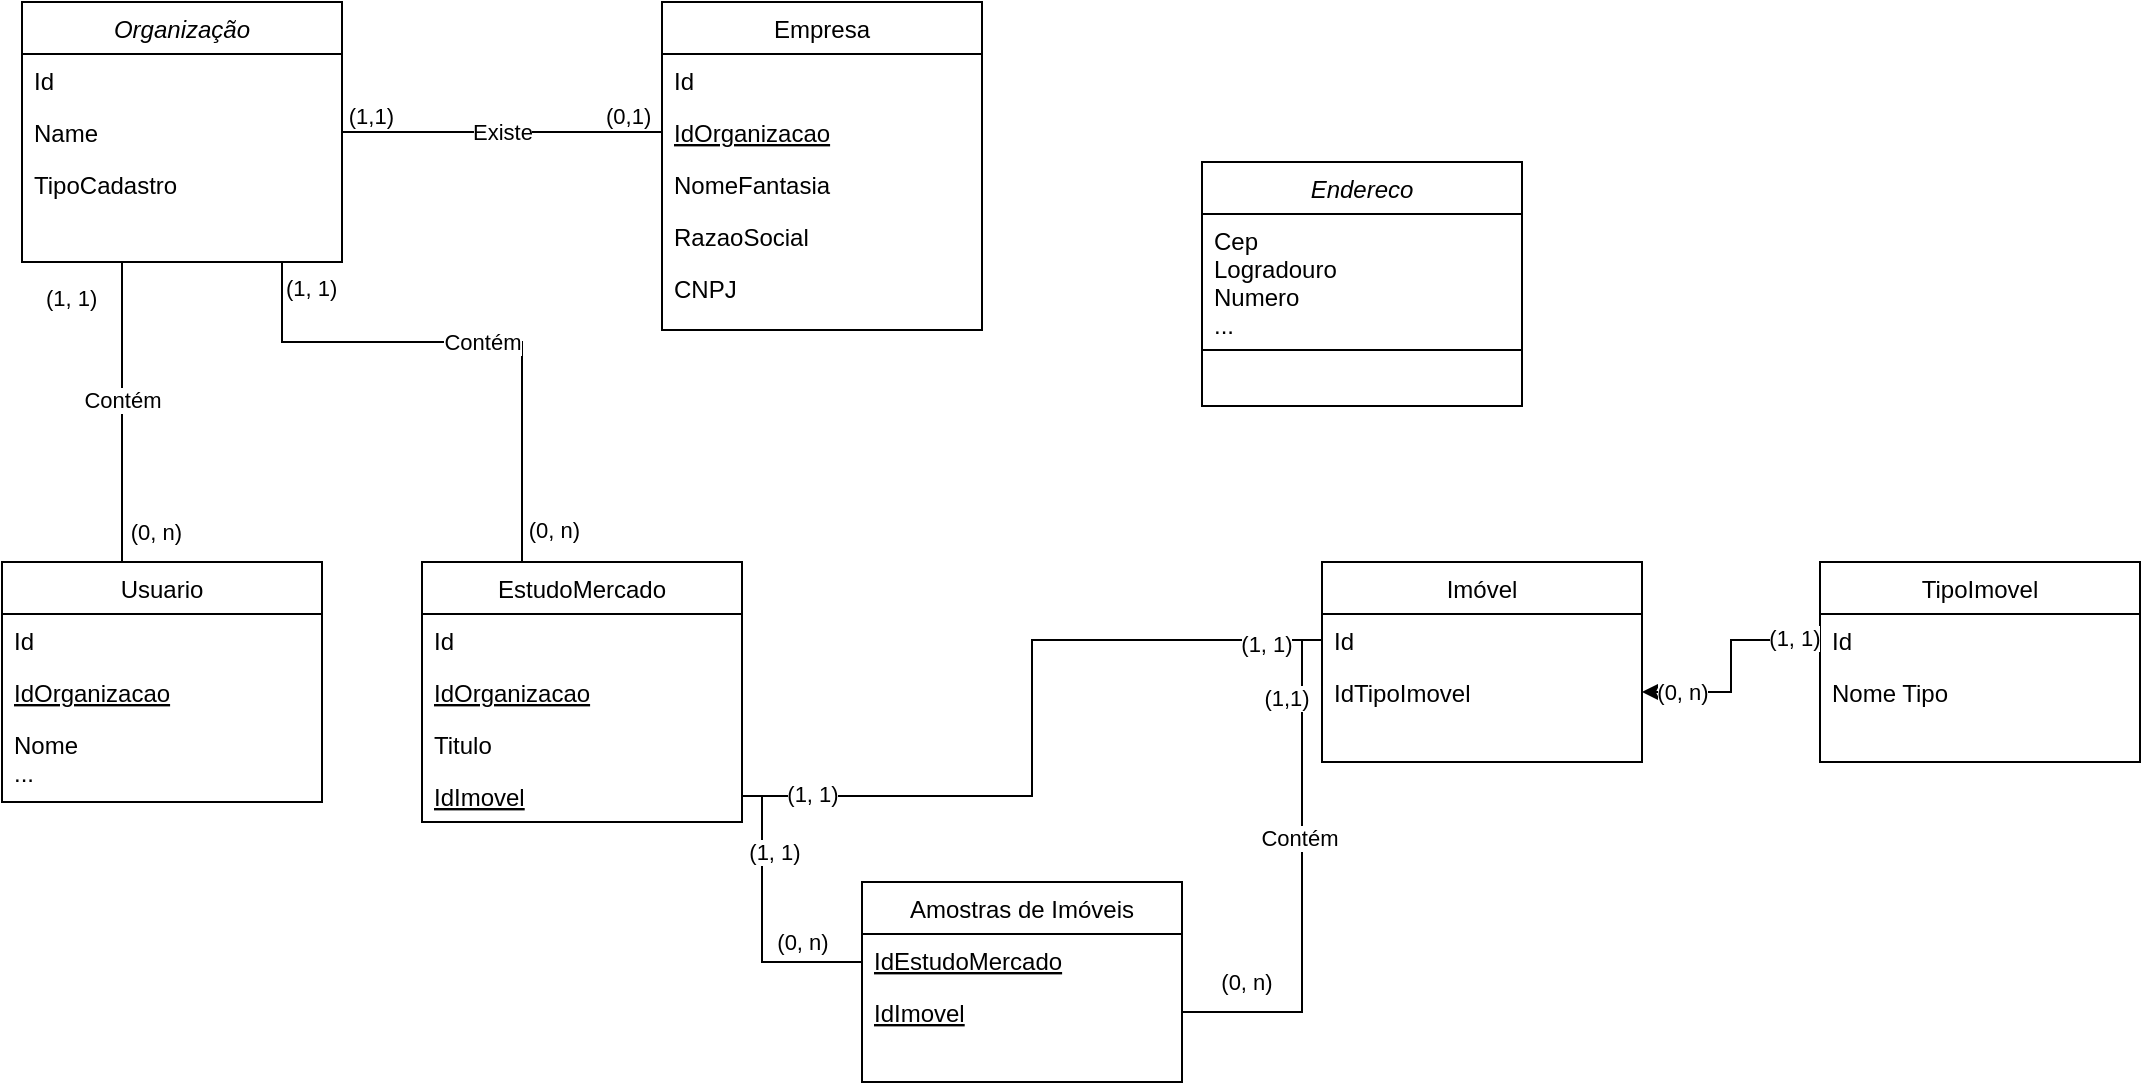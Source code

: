 <mxfile version="22.0.8" type="github">
  <diagram id="C5RBs43oDa-KdzZeNtuy" name="Page-1">
    <mxGraphModel dx="928" dy="551" grid="1" gridSize="10" guides="1" tooltips="1" connect="1" arrows="1" fold="1" page="1" pageScale="1" pageWidth="827" pageHeight="1169" math="0" shadow="0">
      <root>
        <mxCell id="WIyWlLk6GJQsqaUBKTNV-0" />
        <mxCell id="WIyWlLk6GJQsqaUBKTNV-1" parent="WIyWlLk6GJQsqaUBKTNV-0" />
        <mxCell id="zkfFHV4jXpPFQw0GAbJ--0" value="Organização" style="swimlane;fontStyle=2;align=center;verticalAlign=top;childLayout=stackLayout;horizontal=1;startSize=26;horizontalStack=0;resizeParent=1;resizeLast=0;collapsible=1;marginBottom=0;rounded=0;shadow=0;strokeWidth=1;" parent="WIyWlLk6GJQsqaUBKTNV-1" vertex="1">
          <mxGeometry x="30" y="20" width="160" height="130" as="geometry">
            <mxRectangle x="230" y="140" width="160" height="26" as="alternateBounds" />
          </mxGeometry>
        </mxCell>
        <mxCell id="JO2BnOn7a1vkgK19-Vx1-28" value="Id" style="text;align=left;verticalAlign=top;spacingLeft=4;spacingRight=4;overflow=hidden;rotatable=0;points=[[0,0.5],[1,0.5]];portConstraint=eastwest;" vertex="1" parent="zkfFHV4jXpPFQw0GAbJ--0">
          <mxGeometry y="26" width="160" height="26" as="geometry" />
        </mxCell>
        <mxCell id="zkfFHV4jXpPFQw0GAbJ--1" value="Name" style="text;align=left;verticalAlign=top;spacingLeft=4;spacingRight=4;overflow=hidden;rotatable=0;points=[[0,0.5],[1,0.5]];portConstraint=eastwest;" parent="zkfFHV4jXpPFQw0GAbJ--0" vertex="1">
          <mxGeometry y="52" width="160" height="26" as="geometry" />
        </mxCell>
        <mxCell id="zkfFHV4jXpPFQw0GAbJ--3" value="TipoCadastro" style="text;align=left;verticalAlign=top;spacingLeft=4;spacingRight=4;overflow=hidden;rotatable=0;points=[[0,0.5],[1,0.5]];portConstraint=eastwest;rounded=0;shadow=0;html=0;" parent="zkfFHV4jXpPFQw0GAbJ--0" vertex="1">
          <mxGeometry y="78" width="160" height="26" as="geometry" />
        </mxCell>
        <mxCell id="zkfFHV4jXpPFQw0GAbJ--6" value="EstudoMercado" style="swimlane;fontStyle=0;align=center;verticalAlign=top;childLayout=stackLayout;horizontal=1;startSize=26;horizontalStack=0;resizeParent=1;resizeLast=0;collapsible=1;marginBottom=0;rounded=0;shadow=0;strokeWidth=1;" parent="WIyWlLk6GJQsqaUBKTNV-1" vertex="1">
          <mxGeometry x="230" y="300" width="160" height="130" as="geometry">
            <mxRectangle x="130" y="380" width="160" height="26" as="alternateBounds" />
          </mxGeometry>
        </mxCell>
        <mxCell id="zkfFHV4jXpPFQw0GAbJ--7" value="Id" style="text;align=left;verticalAlign=top;spacingLeft=4;spacingRight=4;overflow=hidden;rotatable=0;points=[[0,0.5],[1,0.5]];portConstraint=eastwest;" parent="zkfFHV4jXpPFQw0GAbJ--6" vertex="1">
          <mxGeometry y="26" width="160" height="26" as="geometry" />
        </mxCell>
        <mxCell id="zkfFHV4jXpPFQw0GAbJ--8" value="IdOrganizacao" style="text;align=left;verticalAlign=top;spacingLeft=4;spacingRight=4;overflow=hidden;rotatable=0;points=[[0,0.5],[1,0.5]];portConstraint=eastwest;rounded=0;shadow=0;html=0;fontStyle=4" parent="zkfFHV4jXpPFQw0GAbJ--6" vertex="1">
          <mxGeometry y="52" width="160" height="26" as="geometry" />
        </mxCell>
        <mxCell id="JO2BnOn7a1vkgK19-Vx1-34" value="Titulo" style="text;align=left;verticalAlign=top;spacingLeft=4;spacingRight=4;overflow=hidden;rotatable=0;points=[[0,0.5],[1,0.5]];portConstraint=eastwest;rounded=0;shadow=0;html=0;fontStyle=0" vertex="1" parent="zkfFHV4jXpPFQw0GAbJ--6">
          <mxGeometry y="78" width="160" height="26" as="geometry" />
        </mxCell>
        <mxCell id="JO2BnOn7a1vkgK19-Vx1-59" value="IdImovel" style="text;align=left;verticalAlign=top;spacingLeft=4;spacingRight=4;overflow=hidden;rotatable=0;points=[[0,0.5],[1,0.5]];portConstraint=eastwest;rounded=0;shadow=0;html=0;fontStyle=4" vertex="1" parent="zkfFHV4jXpPFQw0GAbJ--6">
          <mxGeometry y="104" width="160" height="26" as="geometry" />
        </mxCell>
        <mxCell id="zkfFHV4jXpPFQw0GAbJ--13" value="Usuario" style="swimlane;fontStyle=0;align=center;verticalAlign=top;childLayout=stackLayout;horizontal=1;startSize=26;horizontalStack=0;resizeParent=1;resizeLast=0;collapsible=1;marginBottom=0;rounded=0;shadow=0;strokeWidth=1;" parent="WIyWlLk6GJQsqaUBKTNV-1" vertex="1">
          <mxGeometry x="20" y="300" width="160" height="120" as="geometry">
            <mxRectangle x="20" y="250" width="170" height="26" as="alternateBounds" />
          </mxGeometry>
        </mxCell>
        <mxCell id="zkfFHV4jXpPFQw0GAbJ--14" value="Id" style="text;align=left;verticalAlign=top;spacingLeft=4;spacingRight=4;overflow=hidden;rotatable=0;points=[[0,0.5],[1,0.5]];portConstraint=eastwest;fontStyle=0" parent="zkfFHV4jXpPFQw0GAbJ--13" vertex="1">
          <mxGeometry y="26" width="160" height="26" as="geometry" />
        </mxCell>
        <mxCell id="JO2BnOn7a1vkgK19-Vx1-19" value="IdOrganizacao" style="text;align=left;verticalAlign=top;spacingLeft=4;spacingRight=4;overflow=hidden;rotatable=0;points=[[0,0.5],[1,0.5]];portConstraint=eastwest;fontStyle=4" vertex="1" parent="zkfFHV4jXpPFQw0GAbJ--13">
          <mxGeometry y="52" width="160" height="26" as="geometry" />
        </mxCell>
        <mxCell id="JO2BnOn7a1vkgK19-Vx1-22" value="Nome&#xa;..." style="text;align=left;verticalAlign=top;spacingLeft=4;spacingRight=4;overflow=hidden;rotatable=0;points=[[0,0.5],[1,0.5]];portConstraint=eastwest;fontStyle=0" vertex="1" parent="zkfFHV4jXpPFQw0GAbJ--13">
          <mxGeometry y="78" width="160" height="42" as="geometry" />
        </mxCell>
        <mxCell id="zkfFHV4jXpPFQw0GAbJ--17" value="Empresa" style="swimlane;fontStyle=0;align=center;verticalAlign=top;childLayout=stackLayout;horizontal=1;startSize=26;horizontalStack=0;resizeParent=1;resizeLast=0;collapsible=1;marginBottom=0;rounded=0;shadow=0;strokeWidth=1;" parent="WIyWlLk6GJQsqaUBKTNV-1" vertex="1">
          <mxGeometry x="350" y="20" width="160" height="164" as="geometry">
            <mxRectangle x="550" y="140" width="160" height="26" as="alternateBounds" />
          </mxGeometry>
        </mxCell>
        <mxCell id="JO2BnOn7a1vkgK19-Vx1-27" value="Id" style="text;align=left;verticalAlign=top;spacingLeft=4;spacingRight=4;overflow=hidden;rotatable=0;points=[[0,0.5],[1,0.5]];portConstraint=eastwest;rounded=0;shadow=0;html=0;" vertex="1" parent="zkfFHV4jXpPFQw0GAbJ--17">
          <mxGeometry y="26" width="160" height="26" as="geometry" />
        </mxCell>
        <mxCell id="zkfFHV4jXpPFQw0GAbJ--18" value="IdOrganizacao" style="text;align=left;verticalAlign=top;spacingLeft=4;spacingRight=4;overflow=hidden;rotatable=0;points=[[0,0.5],[1,0.5]];portConstraint=eastwest;fontStyle=4" parent="zkfFHV4jXpPFQw0GAbJ--17" vertex="1">
          <mxGeometry y="52" width="160" height="26" as="geometry" />
        </mxCell>
        <mxCell id="JO2BnOn7a1vkgK19-Vx1-24" value="NomeFantasia" style="text;align=left;verticalAlign=top;spacingLeft=4;spacingRight=4;overflow=hidden;rotatable=0;points=[[0,0.5],[1,0.5]];portConstraint=eastwest;" vertex="1" parent="zkfFHV4jXpPFQw0GAbJ--17">
          <mxGeometry y="78" width="160" height="26" as="geometry" />
        </mxCell>
        <mxCell id="zkfFHV4jXpPFQw0GAbJ--21" value="RazaoSocial" style="text;align=left;verticalAlign=top;spacingLeft=4;spacingRight=4;overflow=hidden;rotatable=0;points=[[0,0.5],[1,0.5]];portConstraint=eastwest;rounded=0;shadow=0;html=0;" parent="zkfFHV4jXpPFQw0GAbJ--17" vertex="1">
          <mxGeometry y="104" width="160" height="26" as="geometry" />
        </mxCell>
        <mxCell id="zkfFHV4jXpPFQw0GAbJ--22" value="CNPJ" style="text;align=left;verticalAlign=top;spacingLeft=4;spacingRight=4;overflow=hidden;rotatable=0;points=[[0,0.5],[1,0.5]];portConstraint=eastwest;rounded=0;shadow=0;html=0;" parent="zkfFHV4jXpPFQw0GAbJ--17" vertex="1">
          <mxGeometry y="130" width="160" height="26" as="geometry" />
        </mxCell>
        <mxCell id="JO2BnOn7a1vkgK19-Vx1-13" value="Endereco" style="swimlane;fontStyle=2;align=center;verticalAlign=top;childLayout=stackLayout;horizontal=1;startSize=26;horizontalStack=0;resizeParent=1;resizeLast=0;collapsible=1;marginBottom=0;rounded=0;shadow=0;strokeWidth=1;" vertex="1" parent="WIyWlLk6GJQsqaUBKTNV-1">
          <mxGeometry x="620" y="100" width="160" height="122" as="geometry">
            <mxRectangle x="230" y="140" width="160" height="26" as="alternateBounds" />
          </mxGeometry>
        </mxCell>
        <mxCell id="JO2BnOn7a1vkgK19-Vx1-14" value="Cep&#xa;Logradouro&#xa;Numero&#xa;...&#xa;" style="text;align=left;verticalAlign=top;spacingLeft=4;spacingRight=4;overflow=hidden;rotatable=0;points=[[0,0.5],[1,0.5]];portConstraint=eastwest;" vertex="1" parent="JO2BnOn7a1vkgK19-Vx1-13">
          <mxGeometry y="26" width="160" height="64" as="geometry" />
        </mxCell>
        <mxCell id="JO2BnOn7a1vkgK19-Vx1-17" value="" style="line;html=1;strokeWidth=1;align=left;verticalAlign=middle;spacingTop=-1;spacingLeft=3;spacingRight=3;rotatable=0;labelPosition=right;points=[];portConstraint=eastwest;" vertex="1" parent="JO2BnOn7a1vkgK19-Vx1-13">
          <mxGeometry y="90" width="160" height="8" as="geometry" />
        </mxCell>
        <mxCell id="JO2BnOn7a1vkgK19-Vx1-30" value="Existe" style="endArrow=none;html=1;endSize=12;startArrow=none;startSize=14;startFill=0;edgeStyle=orthogonalEdgeStyle;rounded=0;endFill=0;exitX=0;exitY=0.5;exitDx=0;exitDy=0;entryX=1;entryY=0.5;entryDx=0;entryDy=0;" edge="1" parent="WIyWlLk6GJQsqaUBKTNV-1" source="zkfFHV4jXpPFQw0GAbJ--18" target="zkfFHV4jXpPFQw0GAbJ--1">
          <mxGeometry x="-0.002" relative="1" as="geometry">
            <mxPoint x="340" y="85" as="sourcePoint" />
            <mxPoint x="200" y="85" as="targetPoint" />
            <Array as="points" />
            <mxPoint as="offset" />
          </mxGeometry>
        </mxCell>
        <mxCell id="JO2BnOn7a1vkgK19-Vx1-31" value="(0,1)" style="edgeLabel;resizable=0;html=1;align=left;verticalAlign=top;" connectable="0" vertex="1" parent="JO2BnOn7a1vkgK19-Vx1-30">
          <mxGeometry x="-1" relative="1" as="geometry">
            <mxPoint x="-30" y="-21" as="offset" />
          </mxGeometry>
        </mxCell>
        <mxCell id="JO2BnOn7a1vkgK19-Vx1-32" value="(1,1)" style="edgeLabel;resizable=0;html=1;align=right;verticalAlign=top;" connectable="0" vertex="1" parent="JO2BnOn7a1vkgK19-Vx1-30">
          <mxGeometry x="1" relative="1" as="geometry">
            <mxPoint x="26" y="-21" as="offset" />
          </mxGeometry>
        </mxCell>
        <mxCell id="JO2BnOn7a1vkgK19-Vx1-38" value="Contém" style="endArrow=none;html=1;endSize=12;startArrow=none;startSize=14;startFill=0;edgeStyle=orthogonalEdgeStyle;rounded=0;entryX=0.25;entryY=0;entryDx=0;entryDy=0;endFill=0;" edge="1" parent="WIyWlLk6GJQsqaUBKTNV-1" target="zkfFHV4jXpPFQw0GAbJ--6">
          <mxGeometry relative="1" as="geometry">
            <mxPoint x="160" y="150" as="sourcePoint" />
            <mxPoint x="540" y="339.66" as="targetPoint" />
            <Array as="points">
              <mxPoint x="160" y="190" />
              <mxPoint x="280" y="190" />
              <mxPoint x="280" y="300" />
            </Array>
          </mxGeometry>
        </mxCell>
        <mxCell id="JO2BnOn7a1vkgK19-Vx1-39" value="(1, 1)" style="edgeLabel;resizable=0;html=1;align=left;verticalAlign=top;" connectable="0" vertex="1" parent="JO2BnOn7a1vkgK19-Vx1-38">
          <mxGeometry x="-1" relative="1" as="geometry" />
        </mxCell>
        <mxCell id="JO2BnOn7a1vkgK19-Vx1-40" value="(0, n)" style="edgeLabel;resizable=0;html=1;align=right;verticalAlign=top;" connectable="0" vertex="1" parent="JO2BnOn7a1vkgK19-Vx1-38">
          <mxGeometry x="1" relative="1" as="geometry">
            <mxPoint x="39" y="-29" as="offset" />
          </mxGeometry>
        </mxCell>
        <mxCell id="JO2BnOn7a1vkgK19-Vx1-41" value="Contém" style="endArrow=none;html=1;endSize=12;startArrow=none;startSize=14;startFill=0;edgeStyle=orthogonalEdgeStyle;rounded=0;endFill=0;strokeColor=default;" edge="1" parent="WIyWlLk6GJQsqaUBKTNV-1">
          <mxGeometry x="-0.077" relative="1" as="geometry">
            <mxPoint x="80" y="150" as="sourcePoint" />
            <mxPoint x="80" y="300" as="targetPoint" />
            <Array as="points">
              <mxPoint x="80" y="210" />
              <mxPoint x="80" y="210" />
            </Array>
            <mxPoint as="offset" />
          </mxGeometry>
        </mxCell>
        <mxCell id="JO2BnOn7a1vkgK19-Vx1-42" value="(1, 1)" style="edgeLabel;resizable=0;html=1;align=left;verticalAlign=top;" connectable="0" vertex="1" parent="JO2BnOn7a1vkgK19-Vx1-41">
          <mxGeometry x="-1" relative="1" as="geometry">
            <mxPoint x="-40" y="5" as="offset" />
          </mxGeometry>
        </mxCell>
        <mxCell id="JO2BnOn7a1vkgK19-Vx1-43" value="(0, n)" style="edgeLabel;resizable=0;html=1;align=right;verticalAlign=top;" connectable="0" vertex="1" parent="JO2BnOn7a1vkgK19-Vx1-41">
          <mxGeometry x="1" relative="1" as="geometry">
            <mxPoint x="30" y="-28" as="offset" />
          </mxGeometry>
        </mxCell>
        <mxCell id="JO2BnOn7a1vkgK19-Vx1-46" value="Imóvel" style="swimlane;fontStyle=0;align=center;verticalAlign=top;childLayout=stackLayout;horizontal=1;startSize=26;horizontalStack=0;resizeParent=1;resizeLast=0;collapsible=1;marginBottom=0;rounded=0;shadow=0;strokeWidth=1;" vertex="1" parent="WIyWlLk6GJQsqaUBKTNV-1">
          <mxGeometry x="680" y="300" width="160" height="100" as="geometry">
            <mxRectangle x="130" y="380" width="160" height="26" as="alternateBounds" />
          </mxGeometry>
        </mxCell>
        <mxCell id="JO2BnOn7a1vkgK19-Vx1-47" value="Id" style="text;align=left;verticalAlign=top;spacingLeft=4;spacingRight=4;overflow=hidden;rotatable=0;points=[[0,0.5],[1,0.5]];portConstraint=eastwest;" vertex="1" parent="JO2BnOn7a1vkgK19-Vx1-46">
          <mxGeometry y="26" width="160" height="26" as="geometry" />
        </mxCell>
        <mxCell id="JO2BnOn7a1vkgK19-Vx1-52" value="IdTipoImovel" style="text;align=left;verticalAlign=top;spacingLeft=4;spacingRight=4;overflow=hidden;rotatable=0;points=[[0,0.5],[1,0.5]];portConstraint=eastwest;" vertex="1" parent="JO2BnOn7a1vkgK19-Vx1-46">
          <mxGeometry y="52" width="160" height="26" as="geometry" />
        </mxCell>
        <mxCell id="JO2BnOn7a1vkgK19-Vx1-50" value="TipoImovel" style="swimlane;fontStyle=0;align=center;verticalAlign=top;childLayout=stackLayout;horizontal=1;startSize=26;horizontalStack=0;resizeParent=1;resizeLast=0;collapsible=1;marginBottom=0;rounded=0;shadow=0;strokeWidth=1;" vertex="1" parent="WIyWlLk6GJQsqaUBKTNV-1">
          <mxGeometry x="929" y="300" width="160" height="100" as="geometry">
            <mxRectangle x="130" y="380" width="160" height="26" as="alternateBounds" />
          </mxGeometry>
        </mxCell>
        <mxCell id="JO2BnOn7a1vkgK19-Vx1-54" value="Id" style="text;align=left;verticalAlign=top;spacingLeft=4;spacingRight=4;overflow=hidden;rotatable=0;points=[[0,0.5],[1,0.5]];portConstraint=eastwest;" vertex="1" parent="JO2BnOn7a1vkgK19-Vx1-50">
          <mxGeometry y="26" width="160" height="26" as="geometry" />
        </mxCell>
        <mxCell id="JO2BnOn7a1vkgK19-Vx1-51" value="Nome Tipo" style="text;align=left;verticalAlign=top;spacingLeft=4;spacingRight=4;overflow=hidden;rotatable=0;points=[[0,0.5],[1,0.5]];portConstraint=eastwest;" vertex="1" parent="JO2BnOn7a1vkgK19-Vx1-50">
          <mxGeometry y="52" width="160" height="26" as="geometry" />
        </mxCell>
        <mxCell id="JO2BnOn7a1vkgK19-Vx1-55" style="edgeStyle=orthogonalEdgeStyle;rounded=0;orthogonalLoop=1;jettySize=auto;html=1;" edge="1" parent="WIyWlLk6GJQsqaUBKTNV-1" source="JO2BnOn7a1vkgK19-Vx1-54" target="JO2BnOn7a1vkgK19-Vx1-52">
          <mxGeometry relative="1" as="geometry" />
        </mxCell>
        <mxCell id="JO2BnOn7a1vkgK19-Vx1-56" value="(1, 1)" style="edgeLabel;html=1;align=center;verticalAlign=middle;resizable=0;points=[];" vertex="1" connectable="0" parent="JO2BnOn7a1vkgK19-Vx1-55">
          <mxGeometry x="-0.848" relative="1" as="geometry">
            <mxPoint x="-5" y="-1" as="offset" />
          </mxGeometry>
        </mxCell>
        <mxCell id="JO2BnOn7a1vkgK19-Vx1-57" value="(0, n)" style="edgeLabel;html=1;align=center;verticalAlign=middle;resizable=0;points=[];" vertex="1" connectable="0" parent="JO2BnOn7a1vkgK19-Vx1-55">
          <mxGeometry x="0.84" relative="1" as="geometry">
            <mxPoint x="11" as="offset" />
          </mxGeometry>
        </mxCell>
        <mxCell id="JO2BnOn7a1vkgK19-Vx1-60" value="Amostras de Imóveis" style="swimlane;fontStyle=0;align=center;verticalAlign=top;childLayout=stackLayout;horizontal=1;startSize=26;horizontalStack=0;resizeParent=1;resizeLast=0;collapsible=1;marginBottom=0;rounded=0;shadow=0;strokeWidth=1;" vertex="1" parent="WIyWlLk6GJQsqaUBKTNV-1">
          <mxGeometry x="450" y="460" width="160" height="100" as="geometry">
            <mxRectangle x="130" y="380" width="160" height="26" as="alternateBounds" />
          </mxGeometry>
        </mxCell>
        <mxCell id="JO2BnOn7a1vkgK19-Vx1-61" value="IdEstudoMercado" style="text;align=left;verticalAlign=top;spacingLeft=4;spacingRight=4;overflow=hidden;rotatable=0;points=[[0,0.5],[1,0.5]];portConstraint=eastwest;fontStyle=4" vertex="1" parent="JO2BnOn7a1vkgK19-Vx1-60">
          <mxGeometry y="26" width="160" height="26" as="geometry" />
        </mxCell>
        <mxCell id="JO2BnOn7a1vkgK19-Vx1-62" value="IdImovel" style="text;align=left;verticalAlign=top;spacingLeft=4;spacingRight=4;overflow=hidden;rotatable=0;points=[[0,0.5],[1,0.5]];portConstraint=eastwest;fontStyle=4" vertex="1" parent="JO2BnOn7a1vkgK19-Vx1-60">
          <mxGeometry y="52" width="160" height="26" as="geometry" />
        </mxCell>
        <mxCell id="JO2BnOn7a1vkgK19-Vx1-63" style="edgeStyle=orthogonalEdgeStyle;rounded=0;orthogonalLoop=1;jettySize=auto;html=1;exitX=0;exitY=0.5;exitDx=0;exitDy=0;endArrow=none;endFill=0;" edge="1" parent="WIyWlLk6GJQsqaUBKTNV-1" source="JO2BnOn7a1vkgK19-Vx1-47" target="JO2BnOn7a1vkgK19-Vx1-59">
          <mxGeometry relative="1" as="geometry">
            <mxPoint x="600" y="340" as="sourcePoint" />
          </mxGeometry>
        </mxCell>
        <mxCell id="JO2BnOn7a1vkgK19-Vx1-64" value="(1, 1)" style="edgeLabel;html=1;align=center;verticalAlign=middle;resizable=0;points=[];" vertex="1" connectable="0" parent="JO2BnOn7a1vkgK19-Vx1-63">
          <mxGeometry x="0.909" y="-1" relative="1" as="geometry">
            <mxPoint x="18" as="offset" />
          </mxGeometry>
        </mxCell>
        <mxCell id="JO2BnOn7a1vkgK19-Vx1-65" value="(1, 1)" style="edgeLabel;html=1;align=center;verticalAlign=middle;resizable=0;points=[];" vertex="1" connectable="0" parent="JO2BnOn7a1vkgK19-Vx1-63">
          <mxGeometry x="-0.846" y="2" relative="1" as="geometry">
            <mxPoint as="offset" />
          </mxGeometry>
        </mxCell>
        <mxCell id="JO2BnOn7a1vkgK19-Vx1-67" style="edgeStyle=orthogonalEdgeStyle;rounded=0;orthogonalLoop=1;jettySize=auto;html=1;entryX=0;entryY=0.5;entryDx=0;entryDy=0;endArrow=none;endFill=0;" edge="1" parent="WIyWlLk6GJQsqaUBKTNV-1" source="JO2BnOn7a1vkgK19-Vx1-59" target="JO2BnOn7a1vkgK19-Vx1-61">
          <mxGeometry relative="1" as="geometry">
            <mxPoint x="410" y="530" as="targetPoint" />
            <Array as="points">
              <mxPoint x="400" y="417" />
              <mxPoint x="400" y="500" />
              <mxPoint x="450" y="500" />
            </Array>
          </mxGeometry>
        </mxCell>
        <mxCell id="JO2BnOn7a1vkgK19-Vx1-71" value="(0, n)" style="edgeLabel;html=1;align=center;verticalAlign=middle;resizable=0;points=[];" vertex="1" connectable="0" parent="JO2BnOn7a1vkgK19-Vx1-67">
          <mxGeometry x="0.776" y="-2" relative="1" as="geometry">
            <mxPoint x="-15" y="-12" as="offset" />
          </mxGeometry>
        </mxCell>
        <mxCell id="JO2BnOn7a1vkgK19-Vx1-76" value="(1, 1)" style="edgeLabel;html=1;align=center;verticalAlign=middle;resizable=0;points=[];" vertex="1" connectable="0" parent="JO2BnOn7a1vkgK19-Vx1-67">
          <mxGeometry x="-0.472" y="-1" relative="1" as="geometry">
            <mxPoint x="7" as="offset" />
          </mxGeometry>
        </mxCell>
        <mxCell id="JO2BnOn7a1vkgK19-Vx1-69" style="edgeStyle=orthogonalEdgeStyle;rounded=0;orthogonalLoop=1;jettySize=auto;html=1;endArrow=none;endFill=0;" edge="1" parent="WIyWlLk6GJQsqaUBKTNV-1" source="JO2BnOn7a1vkgK19-Vx1-47" target="JO2BnOn7a1vkgK19-Vx1-62">
          <mxGeometry relative="1" as="geometry">
            <Array as="points">
              <mxPoint x="670" y="339" />
              <mxPoint x="670" y="525" />
            </Array>
          </mxGeometry>
        </mxCell>
        <mxCell id="JO2BnOn7a1vkgK19-Vx1-72" value="(0, n)" style="edgeLabel;html=1;align=center;verticalAlign=middle;resizable=0;points=[];" vertex="1" connectable="0" parent="JO2BnOn7a1vkgK19-Vx1-69">
          <mxGeometry x="0.75" y="-1" relative="1" as="geometry">
            <mxPoint y="-14" as="offset" />
          </mxGeometry>
        </mxCell>
        <mxCell id="JO2BnOn7a1vkgK19-Vx1-77" value="(1,1)" style="edgeLabel;html=1;align=center;verticalAlign=middle;resizable=0;points=[];" vertex="1" connectable="0" parent="JO2BnOn7a1vkgK19-Vx1-69">
          <mxGeometry x="-0.853" relative="1" as="geometry">
            <mxPoint x="-8" y="20" as="offset" />
          </mxGeometry>
        </mxCell>
        <mxCell id="JO2BnOn7a1vkgK19-Vx1-78" value="Contém&amp;nbsp;" style="edgeLabel;html=1;align=center;verticalAlign=middle;resizable=0;points=[];" vertex="1" connectable="0" parent="JO2BnOn7a1vkgK19-Vx1-69">
          <mxGeometry x="-0.147" y="-1" relative="1" as="geometry">
            <mxPoint x="1" as="offset" />
          </mxGeometry>
        </mxCell>
      </root>
    </mxGraphModel>
  </diagram>
</mxfile>

